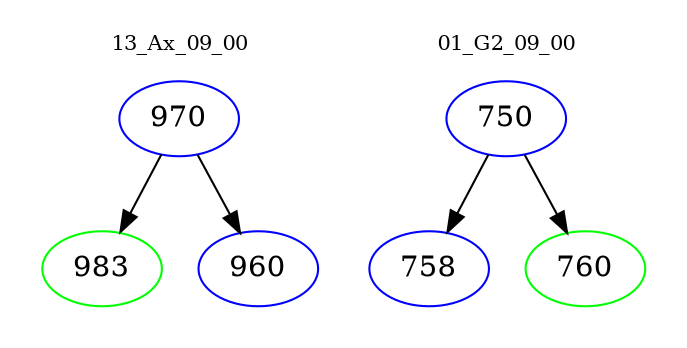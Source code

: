 digraph{
subgraph cluster_0 {
color = white
label = "13_Ax_09_00";
fontsize=10;
T0_970 [label="970", color="blue"]
T0_970 -> T0_983 [color="black"]
T0_983 [label="983", color="green"]
T0_970 -> T0_960 [color="black"]
T0_960 [label="960", color="blue"]
}
subgraph cluster_1 {
color = white
label = "01_G2_09_00";
fontsize=10;
T1_750 [label="750", color="blue"]
T1_750 -> T1_758 [color="black"]
T1_758 [label="758", color="blue"]
T1_750 -> T1_760 [color="black"]
T1_760 [label="760", color="green"]
}
}
